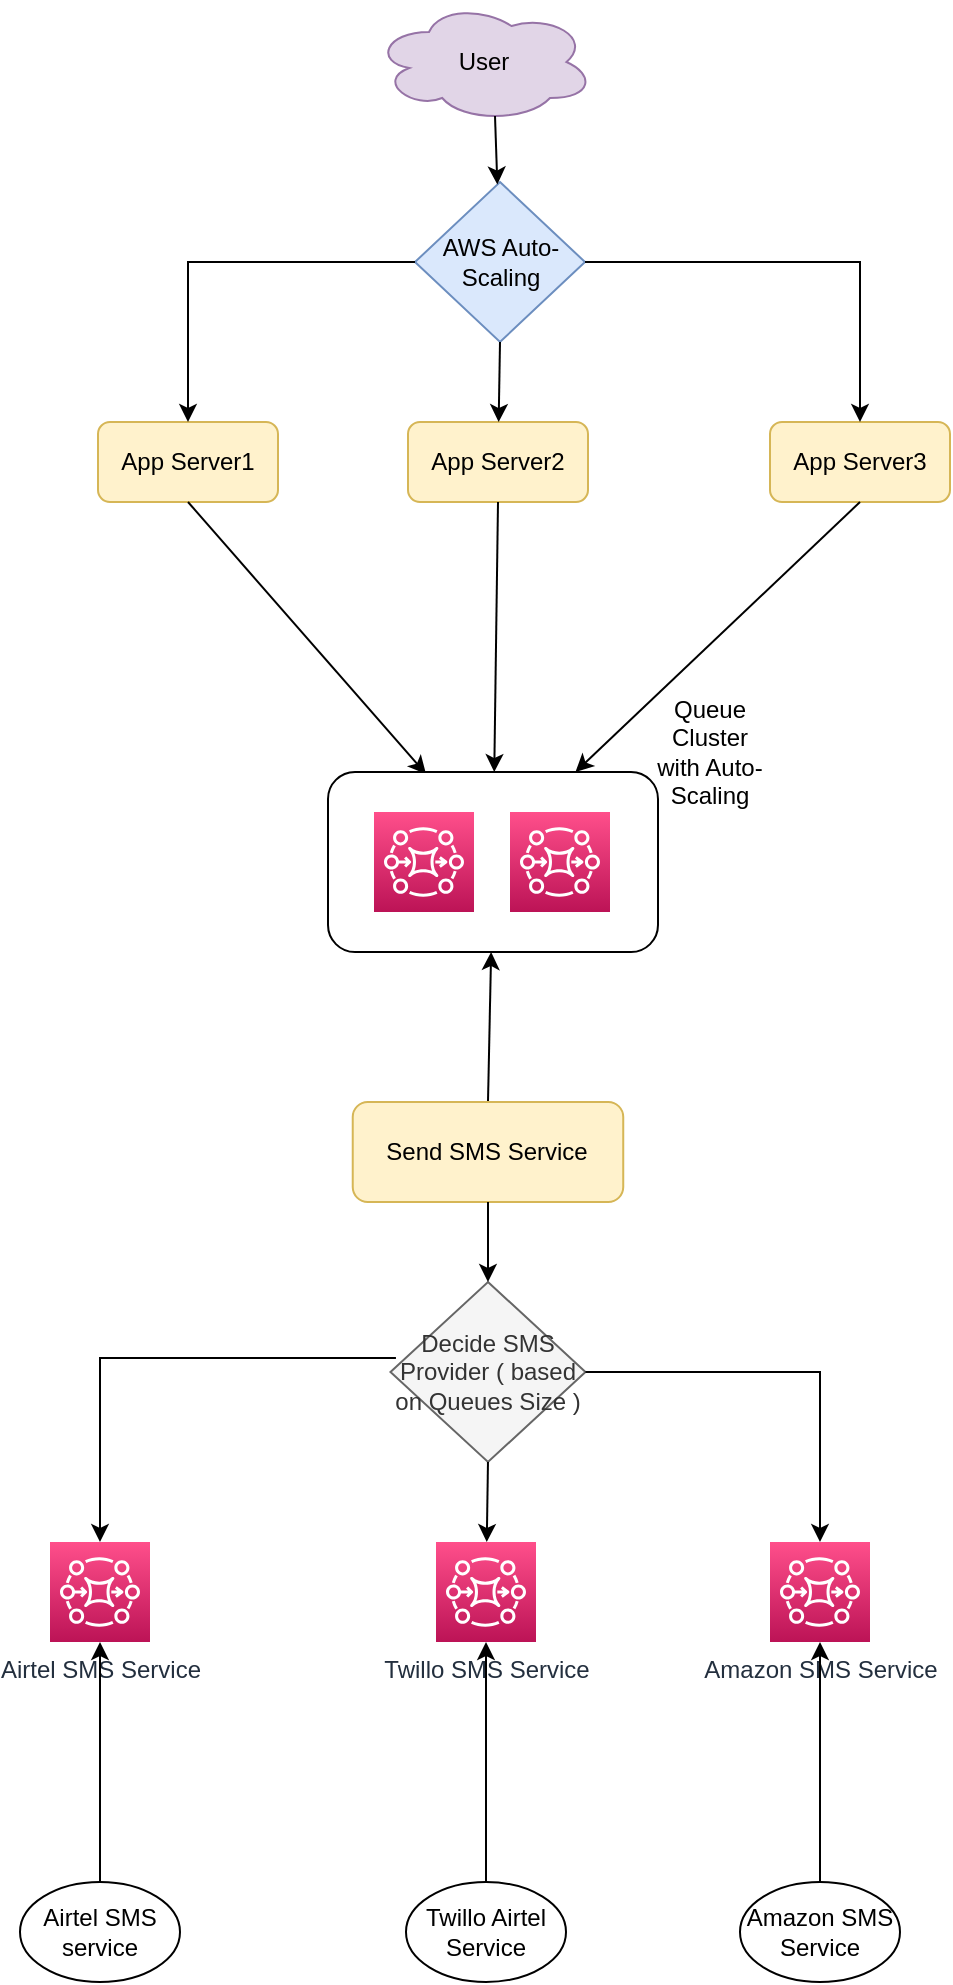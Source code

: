 <mxfile version="19.0.2" type="github"><diagram id="hSpV1MgLl40jB2ClibWX" name="Page-1"><mxGraphModel dx="786" dy="423" grid="1" gridSize="10" guides="1" tooltips="1" connect="1" arrows="1" fold="1" page="1" pageScale="1" pageWidth="850" pageHeight="1100" math="0" shadow="0"><root><mxCell id="0"/><mxCell id="1" parent="0"/><mxCell id="RC4oqEELy3gwianFtOuK-1" value="User" style="ellipse;shape=cloud;whiteSpace=wrap;html=1;fillColor=#e1d5e7;strokeColor=#9673a6;" vertex="1" parent="1"><mxGeometry x="332" y="20" width="110" height="60" as="geometry"/></mxCell><mxCell id="RC4oqEELy3gwianFtOuK-3" value="App Server1" style="rounded=1;whiteSpace=wrap;html=1;fillColor=#fff2cc;strokeColor=#d6b656;" vertex="1" parent="1"><mxGeometry x="194" y="230" width="90" height="40" as="geometry"/></mxCell><mxCell id="RC4oqEELy3gwianFtOuK-4" value="AWS Auto-Scaling" style="rhombus;whiteSpace=wrap;html=1;fillColor=#dae8fc;strokeColor=#6c8ebf;" vertex="1" parent="1"><mxGeometry x="352.5" y="110" width="85" height="80" as="geometry"/></mxCell><mxCell id="RC4oqEELy3gwianFtOuK-5" value="" style="endArrow=classic;html=1;rounded=0;exitX=0;exitY=0.5;exitDx=0;exitDy=0;entryX=0.5;entryY=0;entryDx=0;entryDy=0;edgeStyle=orthogonalEdgeStyle;" edge="1" parent="1" source="RC4oqEELy3gwianFtOuK-4" target="RC4oqEELy3gwianFtOuK-3"><mxGeometry width="50" height="50" relative="1" as="geometry"><mxPoint x="380" y="240" as="sourcePoint"/><mxPoint x="430" y="190" as="targetPoint"/></mxGeometry></mxCell><mxCell id="RC4oqEELy3gwianFtOuK-6" value="" style="endArrow=classic;html=1;rounded=0;exitX=0.55;exitY=0.95;exitDx=0;exitDy=0;exitPerimeter=0;" edge="1" parent="1" source="RC4oqEELy3gwianFtOuK-1" target="RC4oqEELy3gwianFtOuK-4"><mxGeometry width="50" height="50" relative="1" as="geometry"><mxPoint x="380" y="240" as="sourcePoint"/><mxPoint x="430" y="190" as="targetPoint"/></mxGeometry></mxCell><mxCell id="RC4oqEELy3gwianFtOuK-7" value="App Server2" style="rounded=1;whiteSpace=wrap;html=1;fillColor=#fff2cc;strokeColor=#d6b656;" vertex="1" parent="1"><mxGeometry x="349" y="230" width="90" height="40" as="geometry"/></mxCell><mxCell id="RC4oqEELy3gwianFtOuK-8" value="" style="endArrow=classic;html=1;rounded=0;exitX=0.5;exitY=1;exitDx=0;exitDy=0;" edge="1" parent="1" source="RC4oqEELy3gwianFtOuK-4" target="RC4oqEELy3gwianFtOuK-7"><mxGeometry width="50" height="50" relative="1" as="geometry"><mxPoint x="380" y="240" as="sourcePoint"/><mxPoint x="430" y="190" as="targetPoint"/></mxGeometry></mxCell><mxCell id="RC4oqEELy3gwianFtOuK-9" value="App Server3" style="rounded=1;whiteSpace=wrap;html=1;fillColor=#fff2cc;strokeColor=#d6b656;" vertex="1" parent="1"><mxGeometry x="530" y="230" width="90" height="40" as="geometry"/></mxCell><mxCell id="RC4oqEELy3gwianFtOuK-10" value="" style="endArrow=classic;html=1;rounded=0;exitX=1;exitY=0.5;exitDx=0;exitDy=0;entryX=0.5;entryY=0;entryDx=0;entryDy=0;edgeStyle=orthogonalEdgeStyle;" edge="1" parent="1" source="RC4oqEELy3gwianFtOuK-4" target="RC4oqEELy3gwianFtOuK-9"><mxGeometry width="50" height="50" relative="1" as="geometry"><mxPoint x="380" y="240" as="sourcePoint"/><mxPoint x="430" y="190" as="targetPoint"/></mxGeometry></mxCell><mxCell id="RC4oqEELy3gwianFtOuK-12" value="Airtel SMS service" style="ellipse;whiteSpace=wrap;html=1;" vertex="1" parent="1"><mxGeometry x="155" y="960" width="80" height="50" as="geometry"/></mxCell><mxCell id="RC4oqEELy3gwianFtOuK-13" value="Twillo Airtel Service" style="ellipse;whiteSpace=wrap;html=1;" vertex="1" parent="1"><mxGeometry x="348" y="960" width="80" height="50" as="geometry"/></mxCell><mxCell id="RC4oqEELy3gwianFtOuK-14" value="" style="endArrow=classic;html=1;rounded=0;exitX=0.5;exitY=1;exitDx=0;exitDy=0;entryX=0.297;entryY=0.011;entryDx=0;entryDy=0;entryPerimeter=0;" edge="1" parent="1" source="RC4oqEELy3gwianFtOuK-3" target="RC4oqEELy3gwianFtOuK-19"><mxGeometry width="50" height="50" relative="1" as="geometry"><mxPoint x="380" y="450" as="sourcePoint"/><mxPoint x="364" y="365" as="targetPoint"/></mxGeometry></mxCell><mxCell id="RC4oqEELy3gwianFtOuK-15" value="" style="endArrow=classic;html=1;rounded=0;exitX=0.5;exitY=1;exitDx=0;exitDy=0;" edge="1" parent="1" source="RC4oqEELy3gwianFtOuK-7" target="RC4oqEELy3gwianFtOuK-19"><mxGeometry width="50" height="50" relative="1" as="geometry"><mxPoint x="249" y="280" as="sourcePoint"/><mxPoint x="394" y="400" as="targetPoint"/></mxGeometry></mxCell><mxCell id="RC4oqEELy3gwianFtOuK-16" value="" style="endArrow=classic;html=1;rounded=0;exitX=0.5;exitY=1;exitDx=0;exitDy=0;entryX=0.75;entryY=0;entryDx=0;entryDy=0;" edge="1" parent="1" source="RC4oqEELy3gwianFtOuK-9" target="RC4oqEELy3gwianFtOuK-19"><mxGeometry width="50" height="50" relative="1" as="geometry"><mxPoint x="404" y="280" as="sourcePoint"/><mxPoint x="424" y="365" as="targetPoint"/></mxGeometry></mxCell><mxCell id="RC4oqEELy3gwianFtOuK-19" value="" style="rounded=1;whiteSpace=wrap;html=1;" vertex="1" parent="1"><mxGeometry x="309" y="405" width="165" height="90" as="geometry"/></mxCell><mxCell id="RC4oqEELy3gwianFtOuK-20" value="" style="sketch=0;points=[[0,0,0],[0.25,0,0],[0.5,0,0],[0.75,0,0],[1,0,0],[0,1,0],[0.25,1,0],[0.5,1,0],[0.75,1,0],[1,1,0],[0,0.25,0],[0,0.5,0],[0,0.75,0],[1,0.25,0],[1,0.5,0],[1,0.75,0]];outlineConnect=0;fontColor=#232F3E;gradientColor=#FF4F8B;gradientDirection=north;fillColor=#BC1356;strokeColor=#ffffff;dashed=0;verticalLabelPosition=bottom;verticalAlign=top;align=center;html=1;fontSize=12;fontStyle=0;aspect=fixed;shape=mxgraph.aws4.resourceIcon;resIcon=mxgraph.aws4.mq;" vertex="1" parent="1"><mxGeometry x="332" y="425" width="50" height="50" as="geometry"/></mxCell><mxCell id="RC4oqEELy3gwianFtOuK-21" value="" style="sketch=0;points=[[0,0,0],[0.25,0,0],[0.5,0,0],[0.75,0,0],[1,0,0],[0,1,0],[0.25,1,0],[0.5,1,0],[0.75,1,0],[1,1,0],[0,0.25,0],[0,0.5,0],[0,0.75,0],[1,0.25,0],[1,0.5,0],[1,0.75,0]];outlineConnect=0;fontColor=#232F3E;gradientColor=#FF4F8B;gradientDirection=north;fillColor=#BC1356;strokeColor=#ffffff;dashed=0;verticalLabelPosition=bottom;verticalAlign=top;align=center;html=1;fontSize=12;fontStyle=0;aspect=fixed;shape=mxgraph.aws4.resourceIcon;resIcon=mxgraph.aws4.mq;" vertex="1" parent="1"><mxGeometry x="400" y="425" width="50" height="50" as="geometry"/></mxCell><mxCell id="RC4oqEELy3gwianFtOuK-24" value="Queue Cluster with Auto-Scaling" style="text;html=1;strokeColor=none;fillColor=none;align=center;verticalAlign=middle;whiteSpace=wrap;rounded=0;" vertex="1" parent="1"><mxGeometry x="470" y="380" width="60" height="30" as="geometry"/></mxCell><mxCell id="RC4oqEELy3gwianFtOuK-25" value="" style="endArrow=classic;html=1;rounded=0;exitX=0.5;exitY=0;exitDx=0;exitDy=0;" edge="1" parent="1" source="RC4oqEELy3gwianFtOuK-27" target="RC4oqEELy3gwianFtOuK-19"><mxGeometry width="50" height="50" relative="1" as="geometry"><mxPoint x="300" y="570" as="sourcePoint"/><mxPoint x="430" y="560" as="targetPoint"/></mxGeometry></mxCell><mxCell id="RC4oqEELy3gwianFtOuK-27" value="Send SMS Service" style="rounded=1;whiteSpace=wrap;html=1;fillColor=#fff2cc;strokeColor=#d6b656;" vertex="1" parent="1"><mxGeometry x="321.37" y="570" width="135.25" height="50" as="geometry"/></mxCell><mxCell id="RC4oqEELy3gwianFtOuK-28" value="Airtel SMS Service" style="sketch=0;points=[[0,0,0],[0.25,0,0],[0.5,0,0],[0.75,0,0],[1,0,0],[0,1,0],[0.25,1,0],[0.5,1,0],[0.75,1,0],[1,1,0],[0,0.25,0],[0,0.5,0],[0,0.75,0],[1,0.25,0],[1,0.5,0],[1,0.75,0]];outlineConnect=0;fontColor=#232F3E;gradientColor=#FF4F8B;gradientDirection=north;fillColor=#BC1356;strokeColor=#ffffff;dashed=0;verticalLabelPosition=bottom;verticalAlign=top;align=center;html=1;fontSize=12;fontStyle=0;aspect=fixed;shape=mxgraph.aws4.resourceIcon;resIcon=mxgraph.aws4.mq;" vertex="1" parent="1"><mxGeometry x="170" y="790" width="50" height="50" as="geometry"/></mxCell><mxCell id="RC4oqEELy3gwianFtOuK-29" value="" style="endArrow=classic;html=1;rounded=0;exitX=0.028;exitY=0.422;exitDx=0;exitDy=0;edgeStyle=orthogonalEdgeStyle;exitPerimeter=0;" edge="1" parent="1" source="RC4oqEELy3gwianFtOuK-33" target="RC4oqEELy3gwianFtOuK-28"><mxGeometry width="50" height="50" relative="1" as="geometry"><mxPoint x="380" y="730" as="sourcePoint"/><mxPoint x="430" y="680" as="targetPoint"/></mxGeometry></mxCell><mxCell id="RC4oqEELy3gwianFtOuK-30" value="Twillo SMS Service" style="sketch=0;points=[[0,0,0],[0.25,0,0],[0.5,0,0],[0.75,0,0],[1,0,0],[0,1,0],[0.25,1,0],[0.5,1,0],[0.75,1,0],[1,1,0],[0,0.25,0],[0,0.5,0],[0,0.75,0],[1,0.25,0],[1,0.5,0],[1,0.75,0]];outlineConnect=0;fontColor=#232F3E;gradientColor=#FF4F8B;gradientDirection=north;fillColor=#BC1356;strokeColor=#ffffff;dashed=0;verticalLabelPosition=bottom;verticalAlign=top;align=center;html=1;fontSize=12;fontStyle=0;aspect=fixed;shape=mxgraph.aws4.resourceIcon;resIcon=mxgraph.aws4.mq;" vertex="1" parent="1"><mxGeometry x="363" y="790" width="50" height="50" as="geometry"/></mxCell><mxCell id="RC4oqEELy3gwianFtOuK-33" value="Decide SMS Provider ( based on Queues Size )" style="rhombus;whiteSpace=wrap;html=1;fillColor=#f5f5f5;fontColor=#333333;strokeColor=#666666;" vertex="1" parent="1"><mxGeometry x="340.24" y="660" width="97.5" height="90" as="geometry"/></mxCell><mxCell id="RC4oqEELy3gwianFtOuK-34" value="" style="endArrow=classic;html=1;rounded=0;exitX=0.5;exitY=1;exitDx=0;exitDy=0;entryX=0.5;entryY=0;entryDx=0;entryDy=0;" edge="1" parent="1" source="RC4oqEELy3gwianFtOuK-27" target="RC4oqEELy3gwianFtOuK-33"><mxGeometry width="50" height="50" relative="1" as="geometry"><mxPoint x="380" y="800" as="sourcePoint"/><mxPoint x="430" y="750" as="targetPoint"/></mxGeometry></mxCell><mxCell id="RC4oqEELy3gwianFtOuK-35" value="" style="endArrow=classic;html=1;rounded=0;exitX=0.5;exitY=1;exitDx=0;exitDy=0;" edge="1" parent="1" source="RC4oqEELy3gwianFtOuK-33" target="RC4oqEELy3gwianFtOuK-30"><mxGeometry width="50" height="50" relative="1" as="geometry"><mxPoint x="380" y="750" as="sourcePoint"/><mxPoint x="430" y="700" as="targetPoint"/></mxGeometry></mxCell><mxCell id="RC4oqEELy3gwianFtOuK-36" value="Amazon SMS Service" style="sketch=0;points=[[0,0,0],[0.25,0,0],[0.5,0,0],[0.75,0,0],[1,0,0],[0,1,0],[0.25,1,0],[0.5,1,0],[0.75,1,0],[1,1,0],[0,0.25,0],[0,0.5,0],[0,0.75,0],[1,0.25,0],[1,0.5,0],[1,0.75,0]];outlineConnect=0;fontColor=#232F3E;gradientColor=#FF4F8B;gradientDirection=north;fillColor=#BC1356;strokeColor=#ffffff;dashed=0;verticalLabelPosition=bottom;verticalAlign=top;align=center;html=1;fontSize=12;fontStyle=0;aspect=fixed;shape=mxgraph.aws4.resourceIcon;resIcon=mxgraph.aws4.mq;" vertex="1" parent="1"><mxGeometry x="530" y="790" width="50" height="50" as="geometry"/></mxCell><mxCell id="RC4oqEELy3gwianFtOuK-37" value="" style="endArrow=classic;html=1;rounded=0;exitX=1;exitY=0.5;exitDx=0;exitDy=0;entryX=0.5;entryY=0;entryDx=0;entryDy=0;entryPerimeter=0;edgeStyle=orthogonalEdgeStyle;" edge="1" parent="1" source="RC4oqEELy3gwianFtOuK-33" target="RC4oqEELy3gwianFtOuK-36"><mxGeometry width="50" height="50" relative="1" as="geometry"><mxPoint x="380" y="870" as="sourcePoint"/><mxPoint x="430" y="820" as="targetPoint"/></mxGeometry></mxCell><mxCell id="RC4oqEELy3gwianFtOuK-38" value="" style="endArrow=classic;html=1;rounded=0;exitX=0.5;exitY=0;exitDx=0;exitDy=0;entryX=0.5;entryY=1;entryDx=0;entryDy=0;entryPerimeter=0;" edge="1" parent="1" source="RC4oqEELy3gwianFtOuK-12" target="RC4oqEELy3gwianFtOuK-28"><mxGeometry width="50" height="50" relative="1" as="geometry"><mxPoint x="380" y="910" as="sourcePoint"/><mxPoint x="430" y="860" as="targetPoint"/></mxGeometry></mxCell><mxCell id="RC4oqEELy3gwianFtOuK-40" value="" style="endArrow=classic;html=1;rounded=0;exitX=0.5;exitY=0;exitDx=0;exitDy=0;entryX=0.5;entryY=1;entryDx=0;entryDy=0;entryPerimeter=0;" edge="1" parent="1" source="RC4oqEELy3gwianFtOuK-13" target="RC4oqEELy3gwianFtOuK-30"><mxGeometry width="50" height="50" relative="1" as="geometry"><mxPoint x="380" y="910" as="sourcePoint"/><mxPoint x="430" y="860" as="targetPoint"/></mxGeometry></mxCell><mxCell id="RC4oqEELy3gwianFtOuK-41" value="Amazon SMS Service" style="ellipse;whiteSpace=wrap;html=1;" vertex="1" parent="1"><mxGeometry x="515" y="960" width="80" height="50" as="geometry"/></mxCell><mxCell id="RC4oqEELy3gwianFtOuK-42" value="" style="endArrow=classic;html=1;rounded=0;entryX=0.5;entryY=1;entryDx=0;entryDy=0;entryPerimeter=0;" edge="1" parent="1" source="RC4oqEELy3gwianFtOuK-41" target="RC4oqEELy3gwianFtOuK-36"><mxGeometry width="50" height="50" relative="1" as="geometry"><mxPoint x="550" y="950" as="sourcePoint"/><mxPoint x="430" y="860" as="targetPoint"/></mxGeometry></mxCell></root></mxGraphModel></diagram></mxfile>
